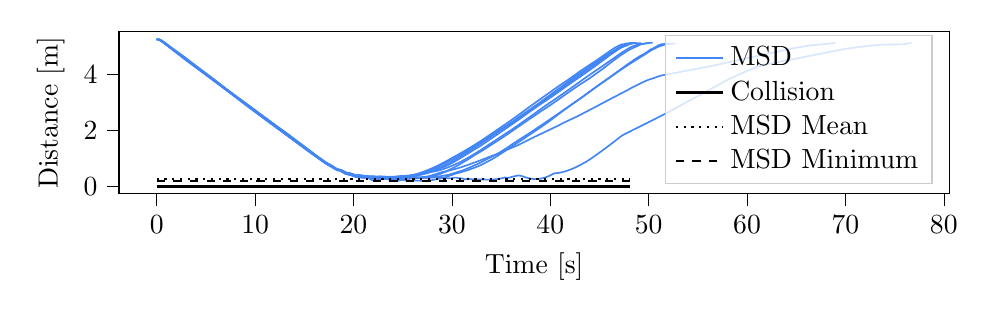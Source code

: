 % This file was created with tikzplotlib v0.9.16.
\begin{tikzpicture}

\definecolor{color0}{rgb}{0.259,0.522,0.957}

\begin{axis}[
width=1.0\linewidth,
height=0.3\linewidth,
clip marker paths=true,
scaled x ticks=false,
legend cell align={left},
legend style={fill opacity=0.8, draw opacity=1, text opacity=1, draw=white!80!black},
tick align=outside,
tick pos=left,
x grid style={white!69.02!black},
xlabel={Time [s]},
xmin=-3.836, xmax=80.551,
xtick style={color=black},
y grid style={white!69.02!black},
ylabel={Distance [m]},
ymin=-0.263, ymax=5.52,
ytick style={color=black}
]
\addplot [semithick, color0]
table {%
0 5.257
0.192 5.248
0.482 5.194
0.787 5.115
1.066 5.043
1.344 4.971
1.622 4.898
1.95 4.813
2.19 4.751
2.456 4.681
2.722 4.611
3.012 4.534
3.28 4.462
3.585 4.382
3.912 4.296
4.206 4.22
4.486 4.147
4.792 4.068
5.11 3.984
5.374 3.915
5.705 3.828
6.008 3.748
6.326 3.665
6.579 3.598
6.858 3.523
7.099 3.461
7.391 3.387
7.708 3.306
8.025 3.225
8.316 3.151
8.595 3.082
8.848 3.018
9.126 2.945
9.414 2.87
9.706 2.793
10.009 2.713
10.326 2.631
10.603 2.56
10.894 2.484
11.184 2.41
11.486 2.333
11.777 2.256
12.092 2.173
12.346 2.105
12.599 2.039
12.864 1.97
13.155 1.892
13.432 1.817
13.698 1.745
13.976 1.67
14.254 1.595
14.556 1.515
14.835 1.442
15.163 1.353
15.428 1.281
15.73 1.204
16.02 1.13
16.312 1.055
16.603 0.989
16.944 0.908
17.182 0.844
17.436 0.779
17.715 0.726
17.992 0.671
18.271 0.622
18.548 0.581
18.851 0.539
19.129 0.5
19.395 0.464
19.66 0.432
19.912 0.402
20.178 0.38
20.506 0.366
20.784 0.351
21.073 0.343
21.34 0.344
21.618 0.351
21.858 0.36
22.174 0.351
22.451 0.354
22.704 0.364
22.994 0.358
23.286 0.351
23.588 0.35
23.865 0.35
24.168 0.348
24.432 0.347
24.724 0.354
25.016 0.364
25.294 0.374
25.559 0.385
25.9 0.406
26.178 0.424
26.456 0.446
26.734 0.465
27.024 0.491
28.198 0.637
28.488 0.683
28.818 0.74
29.108 0.794
29.386 0.846
29.668 0.899
29.936 0.949
30.215 1.001
30.484 1.053
30.751 1.105
31.077 1.173
31.397 1.245
31.674 1.307
31.952 1.372
32.205 1.429
32.524 1.499
32.789 1.559
33.08 1.624
33.36 1.687
33.612 1.743
33.904 1.809
34.196 1.875
34.46 1.934
34.741 1.995
35.02 2.056
35.309 2.119
35.578 2.181
35.87 2.25
36.186 2.325
36.439 2.387
36.728 2.458
37.033 2.534
37.348 2.611
37.626 2.679
37.955 2.757
38.208 2.818
38.484 2.886
38.775 2.958
39.066 3.032
39.344 3.105
39.622 3.176
39.963 3.265
40.241 3.335
40.544 3.413
40.821 3.484
41.088 3.553
41.364 3.623
41.694 3.708
41.996 3.789
42.288 3.863
42.566 3.933
42.881 4.009
43.121 4.066
43.398 4.134
43.715 4.211
44.018 4.285
44.282 4.348
44.56 4.411
44.875 4.489
45.167 4.565
45.499 4.644
45.775 4.707
46.03 4.763
46.361 4.829
46.665 4.895
46.942 4.954
47.243 5.017
47.533 5.05
47.822 5.095
48.126 5.124
48.391 5.127
48.732 5.127
};
\addlegendentry{MSD}
\addplot [semithick, color0, forget plot]
table {%
0 5.257
0.241 5.247
0.534 5.189
0.8 5.12
1.053 5.054
1.346 4.977
1.608 4.909
1.875 4.838
2.17 4.761
2.471 4.681
2.753 4.605
3.044 4.528
3.313 4.458
3.582 4.387
3.914 4.298
4.196 4.224
4.478 4.15
4.734 4.081
5.014 4.006
5.282 3.933
5.564 3.858
5.881 3.772
6.121 3.707
6.42 3.627
6.687 3.557
6.964 3.485
7.242 3.414
7.545 3.335
7.849 3.256
8.097 3.192
8.373 3.12
8.665 3.045
8.956 2.967
9.271 2.882
9.549 2.806
9.826 2.733
10.129 2.653
10.392 2.582
10.669 2.507
10.959 2.43
11.289 2.341
11.554 2.272
11.832 2.199
12.122 2.125
12.388 2.059
12.677 1.986
13.019 1.899
13.297 1.828
13.589 1.753
13.865 1.68
14.105 1.62
14.371 1.552
14.685 1.471
15.029 1.383
15.305 1.31
15.584 1.237
15.847 1.167
16.089 1.104
16.367 1.035
16.67 0.956
16.986 0.88
17.225 0.828
17.515 0.772
17.782 0.712
18.047 0.661
18.325 0.608
18.628 0.57
18.88 0.545
19.145 0.491
19.424 0.446
19.689 0.446
19.966 0.413
20.283 0.352
20.536 0.392
20.8 0.376
21.078 0.346
21.381 0.323
21.645 0.315
21.912 0.304
22.203 0.302
22.48 0.287
22.758 0.272
23.022 0.267
23.288 0.267
23.579 0.263
23.87 0.263
24.149 0.262
24.438 0.261
24.715 0.26
25.006 0.244
25.297 0.214
25.585 0.187
25.891 0.21
26.155 0.213
26.459 0.212
26.736 0.206
26.988 0.197
27.253 0.2
27.531 0.211
27.849 0.221
28.152 0.237
28.429 0.256
28.708 0.277
28.972 0.298
29.25 0.325
29.541 0.358
29.807 0.389
30.095 0.424
30.361 0.459
30.652 0.483
30.938 0.51
31.255 0.545
31.532 0.576
31.797 0.608
32.113 0.647
32.38 0.681
32.657 0.721
32.948 0.766
33.237 0.815
33.513 0.867
33.789 0.918
34.093 0.979
34.37 1.036
34.661 1.099
35.002 1.176
35.278 1.24
35.578 1.309
35.865 1.375
36.14 1.439
36.413 1.503
36.726 1.574
37.001 1.636
37.293 1.704
37.583 1.773
37.884 1.845
38.133 1.905
38.413 1.971
38.727 2.044
39.019 2.113
39.321 2.187
39.6 2.256
39.891 2.33
40.18 2.406
40.484 2.487
40.737 2.554
41.04 2.634
41.305 2.704
41.571 2.772
41.848 2.844
42.125 2.913
42.454 2.995
42.72 3.062
42.998 3.131
43.251 3.193
43.555 3.27
43.869 3.349
44.122 3.413
44.387 3.482
44.691 3.559
44.982 3.63
45.272 3.702
45.55 3.769
45.815 3.833
46.131 3.91
46.409 3.979
46.686 4.048
46.964 4.118
47.23 4.181
47.531 4.251
47.87 4.331
48.097 4.383
48.374 4.444
48.615 4.496
48.892 4.557
49.196 4.625
49.473 4.684
49.79 4.757
50.105 4.83
50.409 4.891
50.675 4.935
50.939 4.983
51.254 5.025
51.584 5.06
51.888 5.073
52.14 5.087
52.442 5.098
52.732 5.106
};
\addplot [semithick, color0, forget plot]
table {%
0 5.257
0.214 5.25
0.543 5.182
0.86 5.099
1.087 5.038
1.377 4.961
1.654 4.886
1.933 4.812
2.275 4.722
2.565 4.646
2.824 4.579
3.117 4.502
3.37 4.436
3.659 4.36
3.949 4.285
4.239 4.21
4.493 4.144
4.745 4.075
5.048 3.993
5.327 3.918
5.605 3.843
5.958 3.746
6.211 3.676
6.502 3.596
6.766 3.524
7.058 3.445
7.347 3.366
7.613 3.295
7.942 3.207
8.219 3.132
8.485 3.06
8.774 2.981
9.091 2.896
9.355 2.826
9.685 2.74
9.962 2.668
10.253 2.593
10.53 2.521
10.797 2.452
11.099 2.373
11.364 2.304
11.706 2.216
12.022 2.134
12.324 2.055
12.59 1.988
12.905 1.907
13.196 1.832
13.499 1.756
13.814 1.676
14.076 1.608
14.355 1.534
14.644 1.459
14.923 1.386
15.251 1.301
15.529 1.229
15.807 1.159
16.071 1.095
16.324 1.037
16.614 0.968
16.904 0.902
17.207 0.831
17.462 0.777
17.775 0.731
18.054 0.676
18.307 0.612
18.559 0.61
18.863 0.576
19.142 0.52
19.431 0.47
19.697 0.424
19.988 0.375
20.278 0.341
20.569 0.323
20.871 0.309
21.175 0.315
21.452 0.32
21.756 0.308
22.059 0.303
22.333 0.29
22.673 0.283
22.963 0.282
23.267 0.282
23.519 0.289
23.798 0.293
24.076 0.292
24.34 0.291
24.654 0.3
24.929 0.312
25.217 0.328
25.508 0.35
25.785 0.37
26.087 0.394
26.412 0.424
26.699 0.45
26.939 0.467
27.205 0.49
27.471 0.516
27.761 0.544
28.049 0.576
28.366 0.615
28.595 0.645
28.87 0.684
29.137 0.729
29.427 0.783
29.692 0.833
29.982 0.89
30.223 0.938
30.526 1.001
30.804 1.062
31.107 1.128
31.385 1.19
31.638 1.242
31.967 1.313
32.231 1.373
32.547 1.445
32.827 1.51
33.078 1.568
33.356 1.634
33.684 1.71
33.963 1.775
34.276 1.85
34.567 1.919
34.859 1.988
35.124 2.051
35.401 2.114
35.718 2.186
36.008 2.251
36.27 2.313
36.559 2.382
36.838 2.448
37.065 2.504
37.369 2.58
37.647 2.65
37.975 2.733
38.267 2.804
38.556 2.874
38.871 2.953
39.123 3.013
39.401 3.08
39.668 3.145
39.947 3.213
40.197 3.273
40.464 3.339
40.742 3.41
41.069 3.492
41.361 3.566
41.662 3.644
41.955 3.718
42.22 3.783
42.497 3.852
42.8 3.927
43.052 3.99
43.318 4.054
43.609 4.125
43.886 4.191
44.152 4.254
44.441 4.322
44.771 4.405
45.037 4.475
45.301 4.545
45.592 4.617
45.881 4.688
46.109 4.746
46.451 4.823
46.717 4.88
46.994 4.937
47.272 4.985
47.538 5.007
47.878 5.053
48.119 5.092
48.472 5.109
};
\addplot [semithick, color0, forget plot]
table {%
0 5.257
0.19 5.249
0.494 5.186
0.76 5.117
1.062 5.035
1.378 4.946
1.669 4.867
1.945 4.791
2.195 4.721
2.472 4.646
2.75 4.57
3.066 4.485
3.394 4.398
3.71 4.314
4.002 4.238
4.267 4.171
4.557 4.097
4.886 4.012
5.189 3.933
5.504 3.85
5.781 3.777
6.031 3.711
6.309 3.64
6.574 3.571
6.852 3.499
7.168 3.417
7.434 3.35
7.725 3.278
8.014 3.205
8.28 3.136
8.57 3.059
8.86 2.982
9.139 2.909
9.442 2.83
9.744 2.75
10.046 2.673
10.352 2.596
10.616 2.529
10.944 2.445
11.222 2.372
11.488 2.302
11.779 2.226
12.058 2.153
12.346 2.073
12.637 1.995
12.902 1.924
13.155 1.858
13.434 1.786
13.712 1.712
14.015 1.633
14.306 1.557
14.621 1.475
14.911 1.399
15.227 1.316
15.515 1.241
15.782 1.173
16.048 1.103
16.363 1.022
16.642 0.95
16.933 0.877
17.197 0.814
17.463 0.76
17.778 0.697
18.043 0.636
18.36 0.581
18.626 0.571
18.878 0.541
19.143 0.493
19.421 0.468
19.698 0.452
20.002 0.415
20.293 0.404
20.558 0.411
20.836 0.399
21.14 0.383
21.434 0.374
21.752 0.366
22.019 0.37
22.299 0.352
22.601 0.35
22.855 0.344
23.161 0.333
23.413 0.328
23.699 0.3
23.985 0.304
24.262 0.307
24.553 0.278
24.831 0.279
25.109 0.279
25.411 0.276
25.665 0.269
25.928 0.304
26.208 0.307
26.473 0.302
26.738 0.308
27.016 0.323
27.331 0.319
27.61 0.324
27.875 0.325
28.165 0.331
28.469 0.334
28.746 0.322
29.082 0.308
29.359 0.306
29.659 0.292
29.919 0.29
30.211 0.317
30.465 0.315
30.73 0.294
31.083 0.288
31.336 0.25
31.615 0.284
31.891 0.265
32.171 0.252
32.473 0.248
32.815 0.251
33.117 0.247
33.383 0.247
33.635 0.243
33.938 0.245
34.216 0.251
34.495 0.26
34.823 0.274
35.113 0.297
35.366 0.321
35.669 0.306
35.947 0.329
36.213 0.353
36.503 0.376
36.768 0.395
37.058 0.378
37.323 0.345
37.602 0.314
37.867 0.291
38.157 0.272
38.485 0.263
38.726 0.268
39.016 0.281
39.282 0.3
39.535 0.325
39.824 0.367
40.141 0.422
40.418 0.469
40.683 0.478
40.962 0.492
41.266 0.515
41.543 0.542
41.821 0.575
42.149 0.619
42.427 0.66
42.731 0.71
43.032 0.764
43.335 0.821
43.64 0.882
43.968 0.954
44.281 1.029
44.543 1.095
44.808 1.161
45.075 1.228
45.364 1.303
45.656 1.379
45.973 1.461
46.238 1.532
46.541 1.614
46.831 1.695
47.121 1.775
47.4 1.84
47.728 1.899
48.026 1.951
48.317 2.003
48.608 2.054
48.936 2.111
49.189 2.154
49.491 2.208
49.765 2.256
50.056 2.307
50.333 2.355
50.599 2.403
50.878 2.453
51.131 2.498
51.446 2.555
51.722 2.605
52.0 2.658
52.293 2.712
52.582 2.769
52.873 2.824
53.163 2.879
53.442 2.933
53.757 2.993
54.061 3.051
54.376 3.112
54.679 3.168
54.958 3.22
55.286 3.282
55.538 3.33
55.829 3.385
56.08 3.434
56.346 3.487
56.623 3.54
56.949 3.602
57.189 3.649
57.467 3.703
57.744 3.757
58.072 3.821
58.363 3.869
58.654 3.914
58.97 3.965
59.234 4.01
59.526 4.055
59.803 4.097
60.082 4.137
60.347 4.175
60.675 4.222
60.941 4.258
61.193 4.292
61.483 4.318
61.762 4.348
62.09 4.374
62.355 4.393
62.696 4.414
62.986 4.433
63.278 4.452
63.568 4.471
63.846 4.489
64.149 4.51
64.464 4.532
64.743 4.551
65.032 4.571
65.311 4.59
65.6 4.61
65.893 4.63
66.208 4.653
66.562 4.678
66.866 4.7
67.155 4.721
67.433 4.74
67.698 4.759
68.012 4.78
68.317 4.802
68.608 4.821
68.885 4.84
69.138 4.856
69.43 4.876
69.733 4.894
70.064 4.916
70.341 4.933
70.608 4.946
70.875 4.96
71.206 4.973
71.499 4.986
71.78 4.998
72.12 5.012
72.385 5.025
72.664 5.035
72.955 5.039
73.222 5.046
73.515 5.058
73.843 5.065
74.136 5.066
74.44 5.069
74.717 5.07
75.009 5.072
75.286 5.073
75.552 5.075
75.867 5.078
76.132 5.092
76.435 5.114
76.715 5.126
};
\addplot [semithick, color0, forget plot]
table {%
0 5.257
0.203 5.251
0.532 5.184
0.797 5.114
1.062 5.042
1.352 4.966
1.618 4.896
1.896 4.823
2.174 4.749
2.501 4.663
2.779 4.589
3.07 4.512
3.336 4.442
3.626 4.367
3.88 4.3
4.194 4.216
4.471 4.142
4.738 4.072
5.042 3.991
5.33 3.917
5.608 3.842
5.963 3.749
6.254 3.672
6.532 3.599
6.834 3.521
7.074 3.46
7.391 3.377
7.667 3.304
8.008 3.213
8.287 3.139
8.565 3.066
8.855 2.989
9.107 2.922
9.385 2.847
9.69 2.765
9.943 2.696
10.195 2.628
10.448 2.561
10.738 2.485
11.039 2.406
11.319 2.335
11.648 2.25
11.925 2.177
12.178 2.11
12.455 2.036
12.733 1.963
13.036 1.882
13.328 1.806
13.605 1.734
13.883 1.662
14.199 1.583
14.464 1.518
14.755 1.447
15.057 1.369
15.386 1.283
15.651 1.214
15.928 1.142
16.195 1.072
16.46 1.008
16.775 0.927
17.117 0.835
17.395 0.771
17.66 0.724
17.951 0.677
18.25 0.622
18.527 0.599
18.805 0.543
19.146 0.476
19.411 0.439
19.663 0.405
19.942 0.384
20.243 0.387
20.522 0.379
20.826 0.37
21.091 0.347
21.405 0.319
21.66 0.301
21.949 0.287
22.24 0.285
22.506 0.284
22.797 0.276
23.063 0.278
23.325 0.299
23.626 0.313
23.915 0.324
24.207 0.329
24.485 0.338
24.738 0.343
25.029 0.335
25.295 0.326
25.635 0.313
25.899 0.308
26.176 0.307
26.48 0.312
26.747 0.323
27.011 0.335
27.264 0.346
27.555 0.361
27.832 0.385
28.162 0.42
28.451 0.453
28.715 0.485
28.97 0.51
29.272 0.534
29.575 0.556
29.879 0.583
30.157 0.61
30.421 0.634
30.687 0.659
30.978 0.691
31.243 0.723
31.547 0.76
31.887 0.803
32.178 0.841
32.495 0.881
32.771 0.918
33.075 0.958
33.352 0.996
33.705 1.044
33.971 1.08
34.249 1.115
34.527 1.151
34.805 1.19
35.058 1.226
35.336 1.268
35.638 1.314
35.954 1.362
36.219 1.402
36.485 1.442
36.751 1.483
37.042 1.531
37.357 1.588
37.647 1.64
37.938 1.692
38.229 1.743
38.495 1.787
38.796 1.837
39.063 1.881
39.402 1.938
39.681 1.984
39.959 2.031
40.237 2.078
40.515 2.124
40.779 2.169
41.071 2.221
41.323 2.267
41.602 2.315
41.867 2.36
42.144 2.405
42.435 2.452
42.712 2.499
43.053 2.559
43.332 2.61
43.635 2.664
43.912 2.716
44.215 2.772
44.507 2.826
44.847 2.888
45.112 2.938
45.391 2.992
45.694 3.048
45.997 3.103
46.287 3.157
46.578 3.21
46.907 3.269
47.173 3.319
47.441 3.366
47.745 3.423
48.047 3.481
48.314 3.532
48.645 3.588
48.936 3.64
49.217 3.691
49.483 3.736
49.813 3.787
50.117 3.827
50.409 3.858
50.725 3.898
51.054 3.939
51.345 3.968
51.625 3.985
51.879 4.002
52.157 4.02
52.46 4.04
52.729 4.059
53.02 4.079
53.297 4.098
53.597 4.118
53.89 4.138
54.223 4.159
54.516 4.178
54.831 4.199
55.097 4.217
55.391 4.237
55.706 4.259
55.997 4.279
56.301 4.3
56.603 4.321
56.906 4.343
57.208 4.366
57.488 4.386
57.791 4.409
58.119 4.436
58.384 4.456
58.663 4.479
58.952 4.501
59.255 4.524
59.533 4.546
59.837 4.568
60.137 4.591
60.429 4.614
60.709 4.634
60.991 4.656
61.308 4.68
61.601 4.702
61.929 4.728
62.196 4.748
62.476 4.769
62.752 4.789
63.02 4.809
63.287 4.829
63.565 4.85
63.892 4.874
64.134 4.892
64.402 4.912
64.704 4.934
64.994 4.955
65.271 4.973
65.576 4.986
65.842 5.004
66.144 5.025
66.422 5.042
66.712 5.042
67.014 5.056
67.293 5.067
67.61 5.079
67.899 5.088
68.139 5.096
68.392 5.105
68.694 5.116
68.986 5.129
};
\addplot [semithick, color0, forget plot]
table {%
0.151 5.257
0.39 5.24
0.667 5.18
0.96 5.104
1.262 5.024
1.566 4.943
1.882 4.861
2.12 4.8
2.425 4.724
2.702 4.655
2.993 4.578
3.282 4.5
3.546 4.429
3.876 4.344
4.114 4.28
4.386 4.207
4.676 4.13
4.975 4.05
5.249 3.979
5.549 3.899
5.837 3.823
6.087 3.756
6.365 3.681
6.643 3.603
6.92 3.526
7.198 3.451
7.539 3.361
7.818 3.288
8.109 3.212
8.4 3.136
8.69 3.061
8.967 2.989
9.282 2.908
9.562 2.837
9.827 2.769
10.092 2.701
10.382 2.626
10.685 2.548
11.026 2.459
11.325 2.381
11.616 2.306
11.92 2.228
12.197 2.158
12.475 2.089
12.764 2.016
13.014 1.954
13.303 1.881
13.57 1.811
13.855 1.734
14.108 1.666
14.385 1.593
14.662 1.521
14.986 1.434
15.26 1.362
15.548 1.287
15.849 1.207
16.124 1.132
16.399 1.06
16.74 0.974
17.017 0.902
17.306 0.833
17.572 0.786
17.874 0.732
18.175 0.661
18.428 0.611
18.718 0.575
18.983 0.536
19.3 0.477
19.565 0.487
19.855 0.455
20.146 0.389
20.462 0.377
20.752 0.394
21.054 0.357
21.345 0.327
21.61 0.353
21.901 0.318
22.18 0.313
22.503 0.313
22.782 0.298
23.071 0.297
23.35 0.328
23.641 0.323
23.905 0.329
24.219 0.349
24.506 0.365
24.794 0.374
25.093 0.379
25.356 0.381
25.644 0.385
25.946 0.395
26.235 0.41
26.496 0.426
26.809 0.444
27.097 0.458
27.35 0.475
27.599 0.494
27.888 0.517
28.151 0.533
28.462 0.555
28.726 0.578
29.001 0.607
29.274 0.64
29.626 0.686
29.914 0.726
30.201 0.769
30.465 0.811
30.718 0.851
30.992 0.899
31.282 0.954
31.572 1.013
31.85 1.07
32.154 1.133
32.432 1.193
32.71 1.252
33.001 1.316
33.366 1.401
33.632 1.464
33.91 1.529
34.225 1.6
34.514 1.666
34.79 1.731
35.079 1.799
35.383 1.869
35.687 1.939
35.986 2.008
36.263 2.074
36.564 2.146
36.828 2.211
37.154 2.293
37.466 2.37
37.734 2.436
38.023 2.508
38.315 2.581
38.608 2.656
38.901 2.731
39.183 2.802
39.448 2.868
39.717 2.933
40.047 3.012
40.303 3.073
40.605 3.146
40.909 3.219
41.187 3.288
41.464 3.357
41.746 3.425
42.04 3.496
42.335 3.571
42.653 3.652
42.984 3.735
43.251 3.801
43.543 3.873
43.867 3.954
44.111 4.014
44.378 4.078
44.696 4.155
44.989 4.225
45.267 4.292
45.549 4.36
45.851 4.435
46.129 4.502
46.421 4.57
46.727 4.647
47.017 4.721
47.296 4.79
47.551 4.843
47.829 4.904
48.095 4.963
48.387 5.005
48.69 5.046
48.994 5.079
49.263 5.099
49.539 5.1
49.805 5.118
50.098 5.129
};
\addplot [semithick, color0, forget plot]
table {%
0 5.257
0.227 5.248
0.493 5.196
0.796 5.118
1.084 5.042
1.352 4.971
1.655 4.891
1.946 4.814
2.211 4.744
2.502 4.67
2.791 4.594
3.07 4.521
3.334 4.451
3.638 4.372
3.904 4.305
4.205 4.229
4.483 4.157
4.762 4.084
5.053 4.006
5.357 3.925
5.634 3.852
5.899 3.78
6.151 3.712
6.429 3.638
6.72 3.561
7.023 3.481
7.316 3.405
7.595 3.333
7.899 3.257
8.203 3.174
8.48 3.098
8.77 3.02
9.06 2.943
9.326 2.871
9.615 2.793
9.932 2.709
10.222 2.632
10.526 2.554
10.83 2.474
11.092 2.406
11.372 2.334
11.687 2.252
11.991 2.175
12.27 2.103
12.56 2.029
12.9 1.941
13.164 1.873
13.443 1.799
13.723 1.725
14.0 1.652
14.289 1.578
14.606 1.497
14.872 1.427
15.149 1.356
15.44 1.283
15.717 1.213
16.02 1.137
17.182 0.854
17.486 0.796
17.764 0.737
18.067 0.665
18.357 0.597
18.622 0.585
18.888 0.513
19.217 0.445
19.495 0.428
19.797 0.418
20.113 0.396
20.392 0.377
20.681 0.365
20.972 0.349
21.326 0.339
21.604 0.32
21.907 0.316
22.21 0.285
22.462 0.272
22.74 0.267
23.044 0.265
23.323 0.266
23.575 0.271
23.84 0.279
24.117 0.288
24.42 0.296
24.66 0.306
25.003 0.324
25.267 0.331
25.569 0.341
25.848 0.352
26.139 0.368
26.39 0.383
26.719 0.406
27.01 0.431
27.288 0.456
27.553 0.483
27.819 0.515
28.11 0.551
28.4 0.587
28.689 0.627
28.968 0.667
29.246 0.707
29.563 0.757
29.84 0.806
30.155 0.865
30.484 0.933
30.775 0.994
31.065 1.056
31.342 1.115
31.646 1.179
31.924 1.242
32.19 1.301
32.454 1.356
32.745 1.416
33.048 1.485
33.313 1.548
33.603 1.616
33.907 1.689
34.235 1.768
34.526 1.837
34.816 1.908
35.083 1.974
35.409 2.051
35.675 2.115
36.003 2.195
36.257 2.256
36.548 2.327
36.825 2.395
37.09 2.462
37.38 2.536
37.672 2.61
37.987 2.689
38.264 2.758
38.567 2.832
38.871 2.907
39.187 2.981
39.502 3.054
39.831 3.132
40.123 3.202
40.436 3.279
40.702 3.343
40.967 3.409
41.257 3.483
41.537 3.554
41.827 3.628
42.111 3.698
42.391 3.764
42.657 3.829
42.959 3.903
43.262 3.976
43.565 4.051
43.843 4.119
44.095 4.182
44.374 4.252
44.639 4.319
44.905 4.388
45.182 4.461
45.523 4.548
45.79 4.616
46.104 4.702
46.369 4.765
46.631 4.826
46.908 4.896
47.212 4.959
47.502 5.005
47.779 5.05
48.033 5.089
48.334 5.116
48.599 5.118
48.89 5.118
49.22 5.118
};
\addplot [semithick, color0, forget plot]
table {%
0 5.257
0.2 5.251
0.478 5.202
0.747 5.131
1.037 5.054
1.366 4.967
1.658 4.889
1.949 4.812
2.189 4.751
2.482 4.673
2.773 4.594
3.05 4.52
3.375 4.433
3.643 4.363
3.938 4.285
4.181 4.22
4.462 4.145
4.741 4.072
5.093 3.982
5.387 3.907
5.667 3.835
5.986 3.754
6.267 3.684
6.562 3.606
6.843 3.531
7.122 3.457
7.41 3.379
7.69 3.302
7.97 3.227
8.247 3.155
8.527 3.082
8.807 3.008
9.046 2.944
9.314 2.874
9.594 2.801
9.848 2.733
10.104 2.666
10.357 2.599
10.683 2.513
10.965 2.44
11.23 2.371
11.498 2.303
11.763 2.235
12.043 2.164
12.344 2.086
12.6 2.018
12.878 1.945
13.163 1.868
13.452 1.791
13.744 1.713
14.035 1.638
14.364 1.557
14.633 1.488
14.911 1.419
15.187 1.352
15.468 1.284
15.722 1.222
16.054 1.139
16.334 1.068
16.626 0.998
16.934 0.921
17.199 0.849
17.463 0.794
17.756 0.722
18.06 0.643
18.338 0.58
18.591 0.566
18.884 0.518
19.186 0.452
19.478 0.428
19.782 0.403
20.06 0.362
20.34 0.338
20.606 0.355
20.897 0.339
21.19 0.31
21.49 0.301
21.772 0.305
22.076 0.304
22.327 0.3
22.607 0.312
22.897 0.298
23.186 0.283
23.49 0.283
23.78 0.278
24.084 0.31
24.337 0.3
24.626 0.322
24.905 0.344
25.222 0.348
25.487 0.347
25.776 0.341
26.066 0.335
26.358 0.328
26.634 0.32
26.914 0.312
27.204 0.307
27.494 0.307
27.772 0.31
28.076 0.32
28.342 0.335
28.607 0.352
28.91 0.371
29.224 0.39
29.486 0.406
29.763 0.427
31.039 0.567
31.305 0.604
31.57 0.642
31.873 0.689
32.139 0.73
32.404 0.77
32.681 0.815
32.959 0.864
33.25 0.918
33.529 0.971
33.807 1.02
34.084 1.069
34.348 1.116
34.639 1.17
34.905 1.224
35.17 1.283
35.499 1.359
35.777 1.423
36.079 1.496
36.358 1.561
36.647 1.627
36.914 1.688
37.23 1.758
37.506 1.82
37.772 1.878
38.076 1.948
38.353 2.013
38.631 2.08
38.922 2.148
39.225 2.22
39.478 2.279
39.781 2.352
40.047 2.416
40.324 2.483
40.614 2.554
40.93 2.629
41.222 2.7
41.462 2.757
41.738 2.823
42.03 2.894
42.319 2.965
42.662 3.047
42.964 3.12
43.254 3.194
43.507 3.258
43.772 3.328
44.063 3.404
44.367 3.482
44.682 3.561
44.985 3.638
45.274 3.709
45.528 3.772
45.819 3.845
46.11 3.919
46.412 3.995
46.689 4.066
47.006 4.145
47.271 4.212
47.586 4.291
47.876 4.366
48.13 4.429
48.447 4.506
48.737 4.575
49.039 4.639
49.292 4.691
49.583 4.743
49.887 4.814
50.151 4.884
50.443 4.929
50.707 4.982
50.984 5.04
51.263 5.079
51.555 5.088
51.857 5.103
52.172 5.117
};
\addplot [semithick, color0, forget plot]
table {%
0 5.257
0.202 5.248
0.467 5.198
0.758 5.122
1.061 5.041
1.39 4.954
1.667 4.881
1.971 4.803
2.198 4.746
2.475 4.673
2.755 4.6
3.045 4.524
3.36 4.442
3.626 4.372
3.878 4.306
4.182 4.224
4.461 4.151
4.738 4.077
5.04 3.998
5.357 3.917
5.634 3.846
5.913 3.774
6.178 3.708
6.454 3.637
6.744 3.561
7.112 3.464
7.378 3.393
7.642 3.321
7.907 3.25
8.197 3.174
8.475 3.099
8.816 3.008
9.058 2.944
9.322 2.874
9.587 2.803
9.878 2.726
10.117 2.662
10.421 2.581
10.725 2.501
11.014 2.427
11.305 2.356
11.608 2.281
11.885 2.21
12.126 2.149
12.429 2.074
12.707 2.005
13.01 1.924
13.301 1.845
13.605 1.763
13.907 1.685
14.159 1.62
14.486 1.535
14.765 1.462
15.045 1.389
15.31 1.321
15.575 1.255
15.838 1.186
16.114 1.113
16.418 1.037
16.707 0.966
16.997 0.895
17.301 0.82
17.566 0.781
17.845 0.723
18.147 0.65
18.413 0.603
18.69 0.572
18.968 0.513
19.285 0.45
19.587 0.454
19.902 0.433
20.181 0.394
20.472 0.363
20.75 0.34
21.065 0.327
21.342 0.335
21.632 0.276
21.899 0.228
22.152 0.232
22.405 0.242
22.707 0.252
22.973 0.262
23.262 0.287
23.562 0.248
23.826 0.223
24.118 0.21
24.419 0.209
24.722 0.218
24.998 0.24
25.312 0.273
25.566 0.305
25.87 0.347
26.134 0.354
26.425 0.334
26.725 0.319
27.014 0.312
27.342 0.321
27.634 0.336
27.886 0.354
28.176 0.378
28.467 0.405
28.74 0.438
29.07 0.484
29.322 0.522
29.6 0.568
29.877 0.617
30.168 0.67
30.442 0.721
30.745 0.78
31.061 0.845
31.325 0.9
31.605 0.96
31.907 1.027
32.184 1.09
32.438 1.148
32.728 1.206
33.006 1.264
33.298 1.329
33.574 1.391
33.853 1.454
34.105 1.511
34.408 1.579
34.699 1.646
34.976 1.709
35.267 1.777
35.57 1.847
35.846 1.913
36.075 1.968
36.366 2.04
36.658 2.11
36.96 2.183
37.2 2.241
37.477 2.308
37.755 2.376
38.034 2.443
38.374 2.523
38.653 2.59
38.942 2.66
39.234 2.728
39.499 2.789
39.778 2.854
40.093 2.929
40.382 2.997
40.646 3.06
40.939 3.133
41.23 3.206
41.507 3.276
41.747 3.336
42.062 3.413
42.328 3.477
42.606 3.544
42.909 3.617
43.162 3.675
43.465 3.741
43.781 3.814
44.059 3.88
44.35 3.952
44.627 4.022
44.918 4.096
45.234 4.177
45.538 4.257
45.815 4.331
46.067 4.402
46.345 4.476
46.622 4.548
46.875 4.613
47.128 4.681
47.445 4.75
47.722 4.815
47.999 4.875
48.319 4.933
48.583 4.975
48.874 5.018
49.205 5.077
49.483 5.095
49.791 5.113
50.093 5.129
50.395 5.135
};
\addplot [semithick, color0, forget plot]
table {%
0 5.257
0.224 5.246
0.541 5.179
0.794 5.112
1.059 5.041
1.323 4.974
1.614 4.899
1.891 4.826
2.448 4.677
2.722 4.603
3.019 4.524
3.282 4.455
3.558 4.383
3.824 4.313
4.064 4.25
4.392 4.162
4.672 4.086
4.962 4.008
5.235 3.937
5.499 3.869
5.792 3.794
6.082 3.72
6.357 3.651
6.606 3.588
6.893 3.514
7.194 3.437
7.467 3.368
7.742 3.299
8.043 3.222
8.296 3.158
8.602 3.08
8.867 3.012
9.132 2.944
9.434 2.866
9.764 2.779
10.055 2.701
10.346 2.623
10.612 2.552
10.893 2.478
11.185 2.404
11.473 2.332
11.791 2.245
12.055 2.175
12.324 2.105
12.577 2.039
12.866 1.965
13.108 1.903
13.425 1.819
13.714 1.741
14.007 1.663
14.26 1.597
14.542 1.524
14.809 1.453
15.126 1.37
15.441 1.288
15.719 1.216
16.014 1.139
16.27 1.075
16.551 1.007
16.83 0.94
17.158 0.863
17.412 0.807
17.716 0.741
17.956 0.684
18.209 0.627
18.5 0.582
18.778 0.54
19.121 0.506
19.412 0.484
19.692 0.452
19.943 0.444
20.238 0.384
20.516 0.367
20.818 0.345
22.09 0.318
22.369 0.319
22.636 0.321
22.929 0.319
23.209 0.317
23.487 0.307
23.802 0.295
24.092 0.297
24.383 0.307
24.638 0.312
24.89 0.316
25.194 0.331
25.495 0.352
25.786 0.379
26.076 0.406
26.356 0.435
26.633 0.466
26.91 0.5
27.239 0.543
27.506 0.58
27.772 0.619
28.063 0.664
28.314 0.704
28.578 0.748
28.87 0.801
29.172 0.856
29.438 0.905
29.729 0.962
30.021 1.023
30.286 1.072
30.591 1.13
30.87 1.186
31.15 1.242
31.431 1.299
31.719 1.359
32.012 1.421
32.279 1.48
32.574 1.545
32.854 1.608
33.129 1.671
33.431 1.742
33.711 1.808
34.015 1.882
34.279 1.945
34.57 2.014
34.863 2.085
35.129 2.15
35.406 2.217
35.674 2.283
35.953 2.349
36.254 2.425
36.598 2.51
36.878 2.582
37.129 2.648
37.408 2.722
37.673 2.79
37.978 2.866
38.284 2.943
38.562 3.015
38.839 3.084
39.104 3.15
39.382 3.219
39.648 3.285
39.952 3.361
40.267 3.438
40.557 3.51
40.822 3.577
41.075 3.637
41.366 3.705
41.645 3.771
41.984 3.853
42.237 3.916
42.515 3.986
42.779 4.052
43.072 4.125
43.35 4.191
43.627 4.258
43.955 4.333
44.208 4.39
44.499 4.455
44.777 4.521
45.042 4.586
45.357 4.666
45.685 4.746
45.976 4.818
46.254 4.884
46.582 4.958
46.886 5.014
47.176 5.067
47.466 5.082
47.782 5.109
48.061 5.109
};
\addplot [very thick, black]
table {%
0 0
48.061 0
};
\addlegendentry{Collision}
\addplot [thick, black, dotted]
table {%
0 0.268
48.061 0.268
};
\addlegendentry{MSD Mean}
\addplot [thick, black, dashed]
table {%
0 0.187
48.061 0.187
};
\addlegendentry{MSD Minimum}
\end{axis}

\end{tikzpicture}
